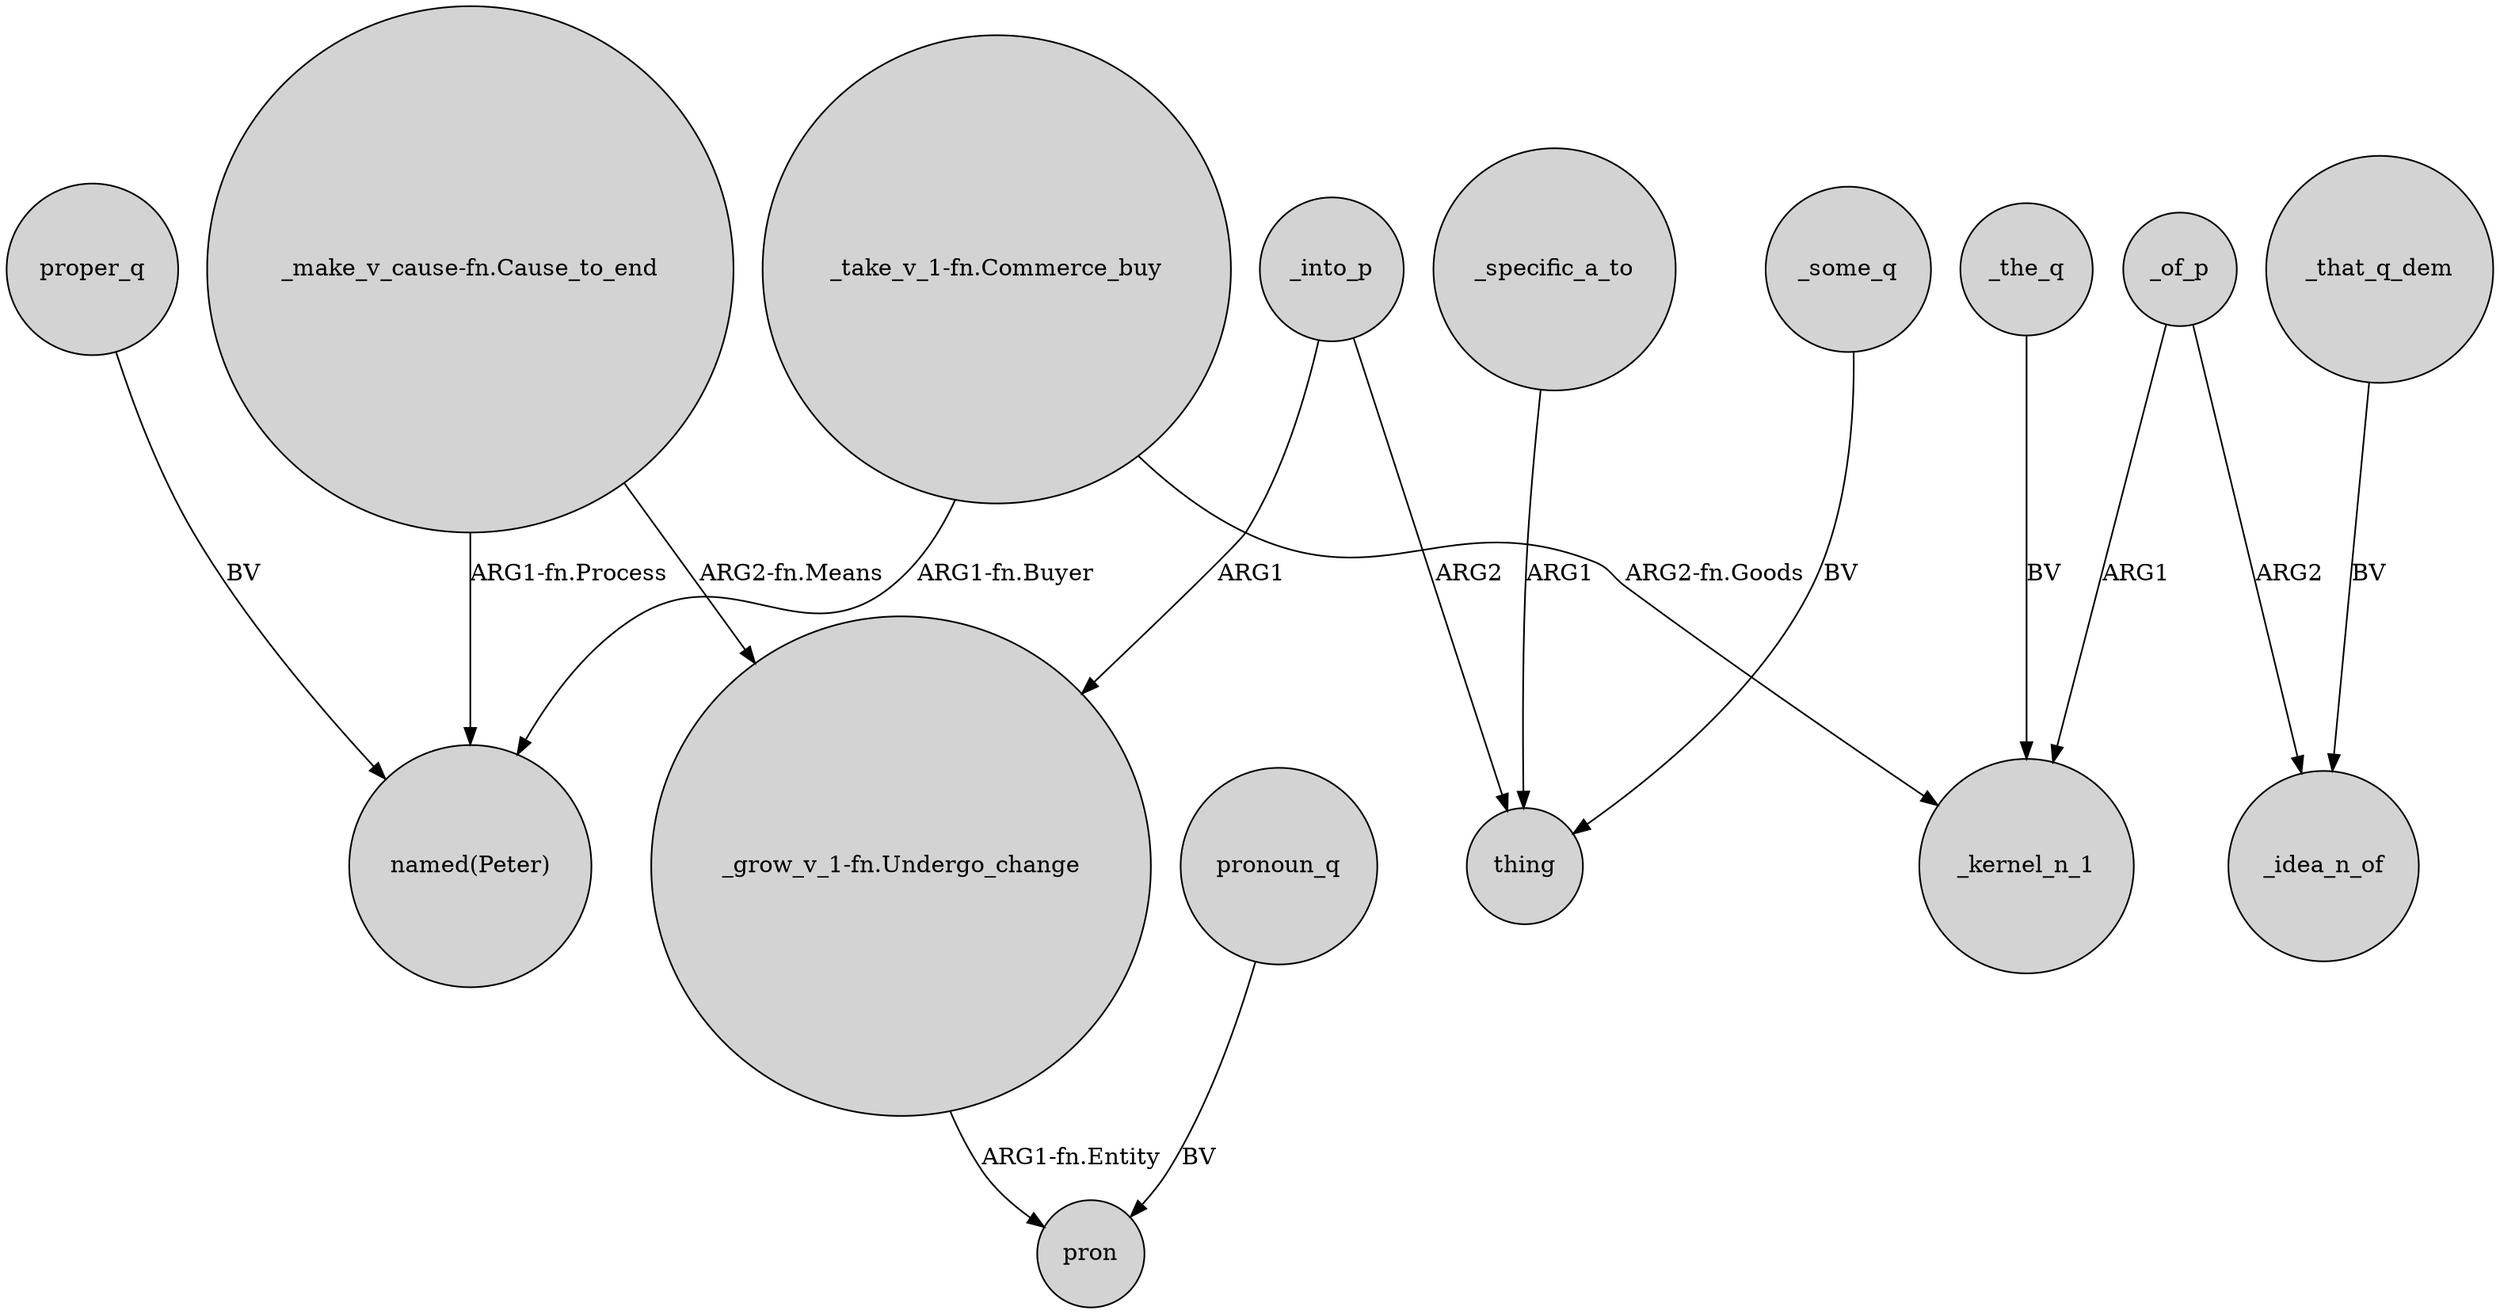 digraph {
	node [shape=circle style=filled]
	"_take_v_1-fn.Commerce_buy" -> "named(Peter)" [label="ARG1-fn.Buyer"]
	_specific_a_to -> thing [label=ARG1]
	_of_p -> _kernel_n_1 [label=ARG1]
	"_make_v_cause-fn.Cause_to_end" -> "_grow_v_1-fn.Undergo_change" [label="ARG2-fn.Means"]
	_the_q -> _kernel_n_1 [label=BV]
	"_take_v_1-fn.Commerce_buy" -> _kernel_n_1 [label="ARG2-fn.Goods"]
	_into_p -> thing [label=ARG2]
	_some_q -> thing [label=BV]
	"_make_v_cause-fn.Cause_to_end" -> "named(Peter)" [label="ARG1-fn.Process"]
	proper_q -> "named(Peter)" [label=BV]
	_into_p -> "_grow_v_1-fn.Undergo_change" [label=ARG1]
	_of_p -> _idea_n_of [label=ARG2]
	pronoun_q -> pron [label=BV]
	"_grow_v_1-fn.Undergo_change" -> pron [label="ARG1-fn.Entity"]
	_that_q_dem -> _idea_n_of [label=BV]
}
